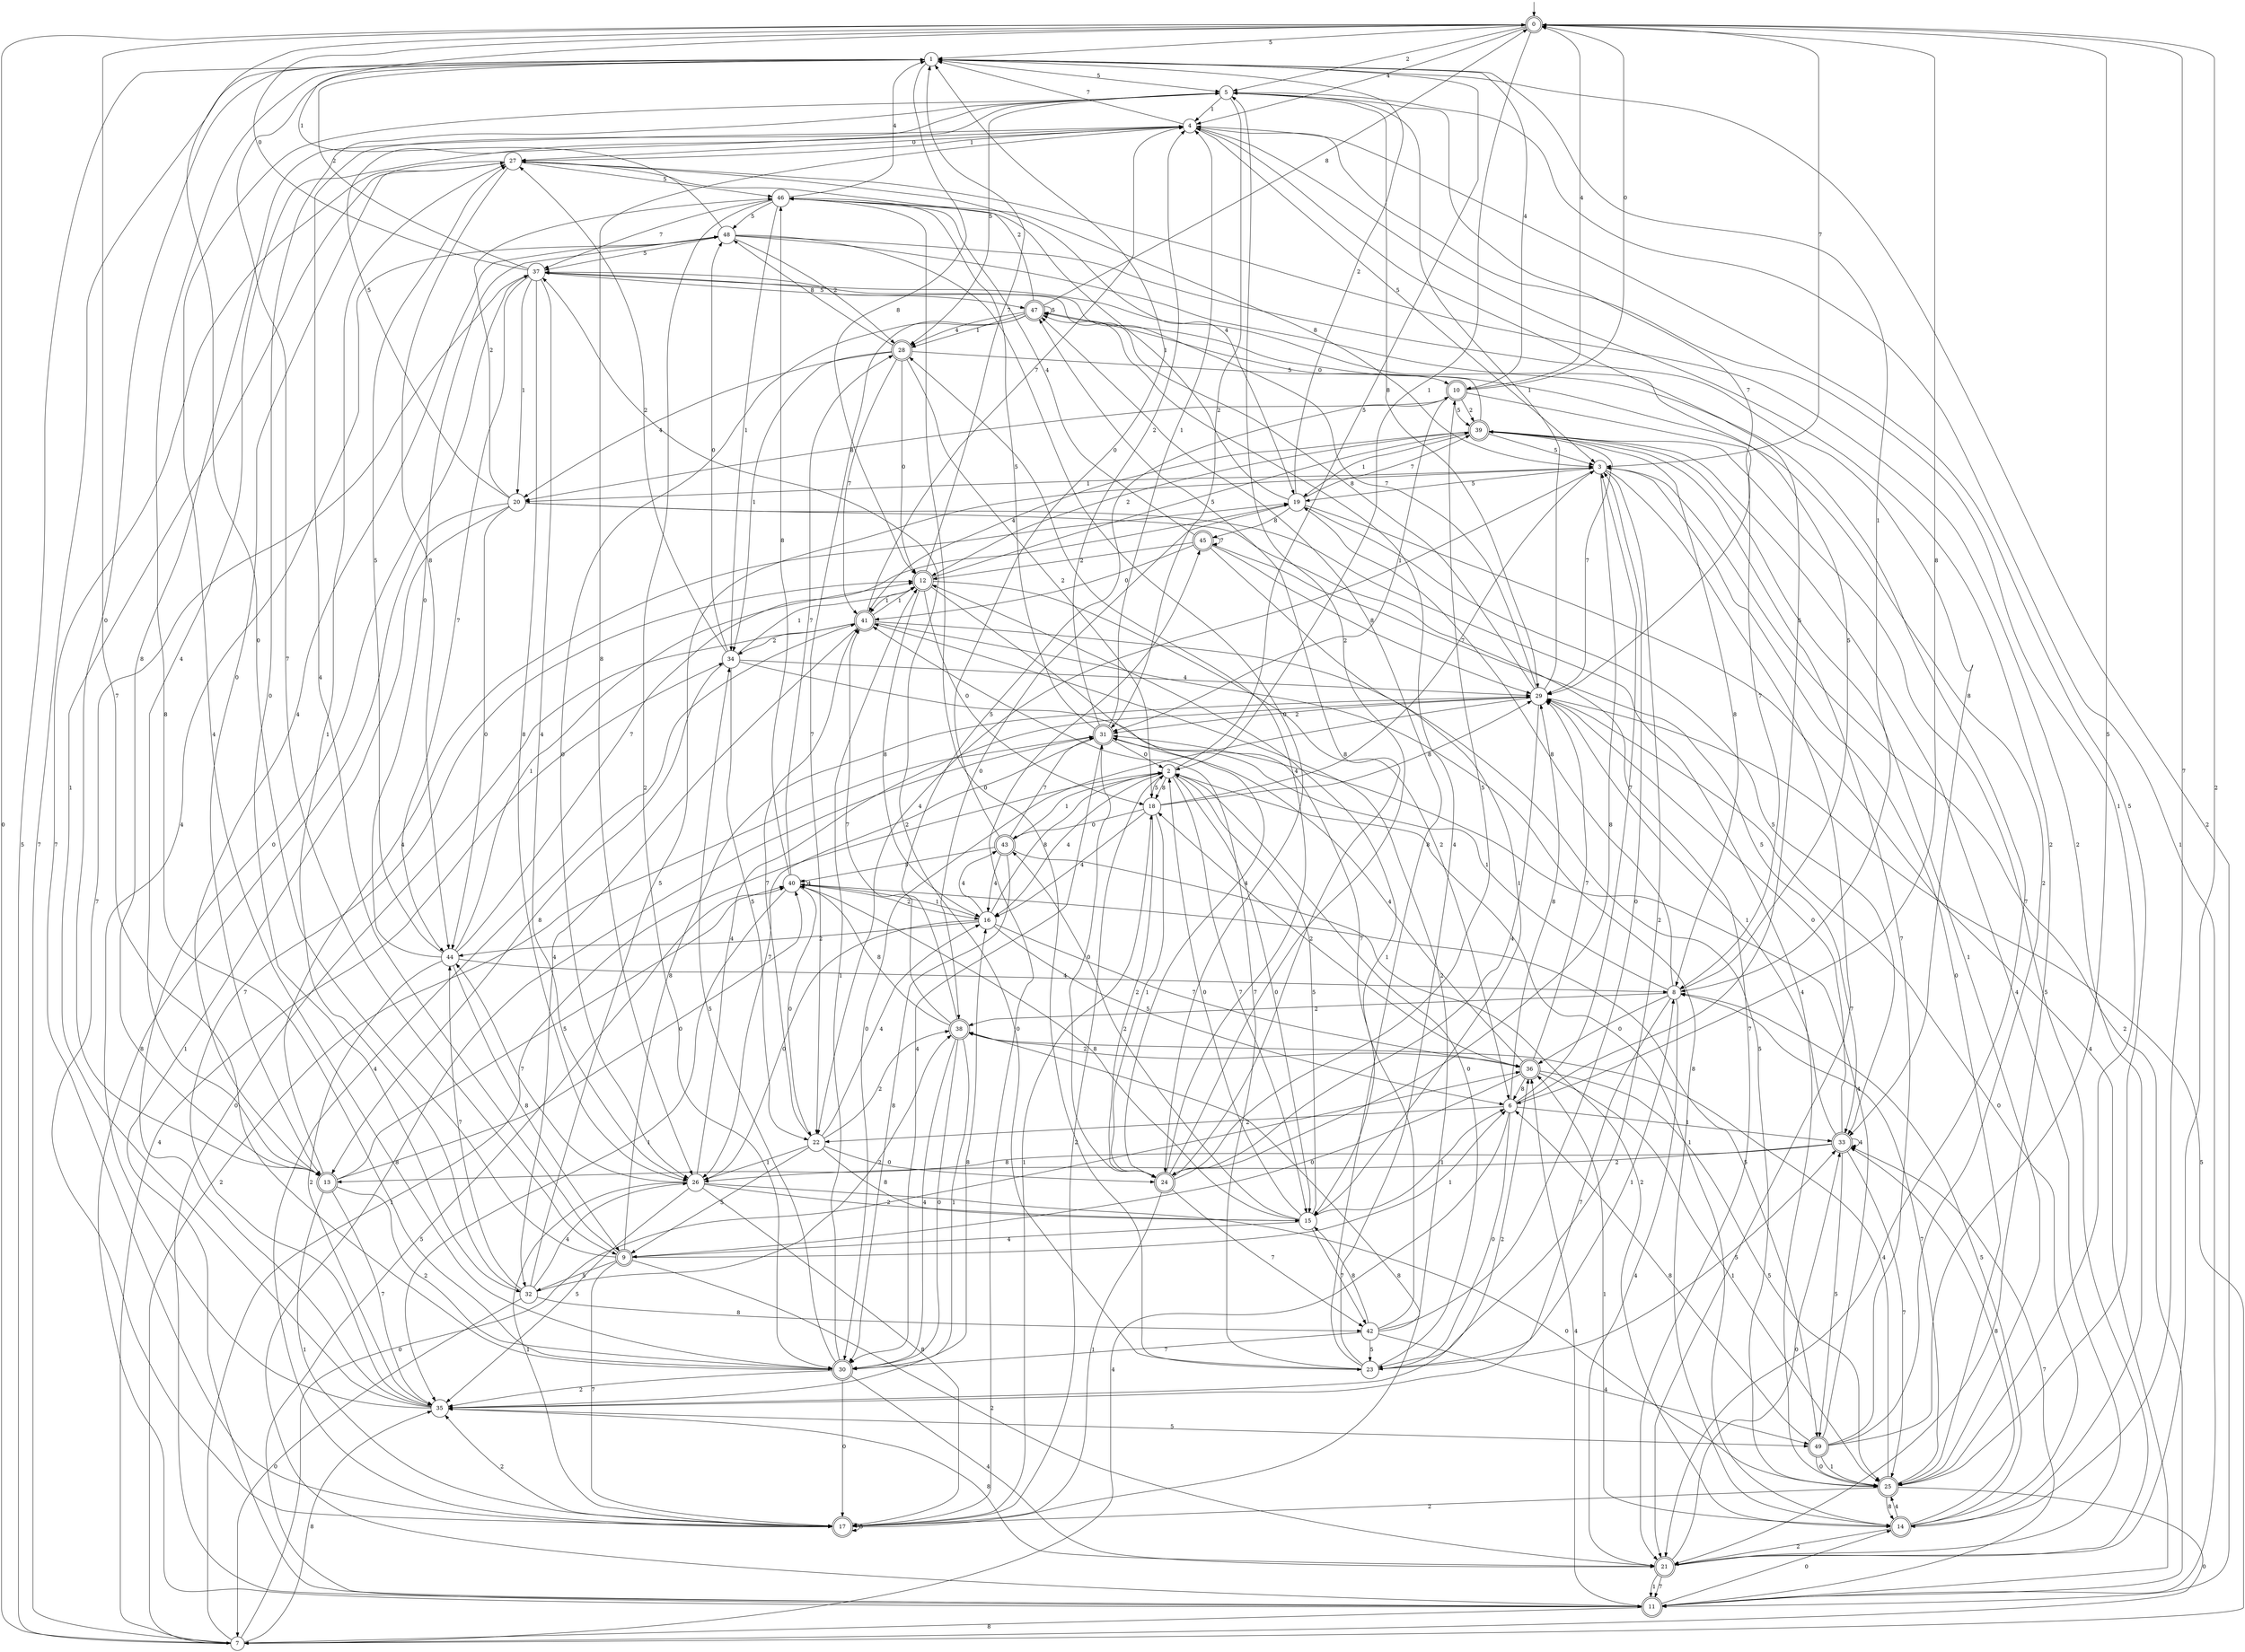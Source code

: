digraph g {

	s0 [shape="doublecircle" label="0"];
	s1 [shape="circle" label="1"];
	s2 [shape="circle" label="2"];
	s3 [shape="circle" label="3"];
	s4 [shape="circle" label="4"];
	s5 [shape="circle" label="5"];
	s6 [shape="circle" label="6"];
	s7 [shape="circle" label="7"];
	s8 [shape="circle" label="8"];
	s9 [shape="doublecircle" label="9"];
	s10 [shape="doublecircle" label="10"];
	s11 [shape="doublecircle" label="11"];
	s12 [shape="doublecircle" label="12"];
	s13 [shape="doublecircle" label="13"];
	s14 [shape="doublecircle" label="14"];
	s15 [shape="circle" label="15"];
	s16 [shape="circle" label="16"];
	s17 [shape="doublecircle" label="17"];
	s18 [shape="circle" label="18"];
	s19 [shape="circle" label="19"];
	s20 [shape="circle" label="20"];
	s21 [shape="doublecircle" label="21"];
	s22 [shape="circle" label="22"];
	s23 [shape="circle" label="23"];
	s24 [shape="doublecircle" label="24"];
	s25 [shape="doublecircle" label="25"];
	s26 [shape="circle" label="26"];
	s27 [shape="circle" label="27"];
	s28 [shape="doublecircle" label="28"];
	s29 [shape="circle" label="29"];
	s30 [shape="doublecircle" label="30"];
	s31 [shape="doublecircle" label="31"];
	s32 [shape="circle" label="32"];
	s33 [shape="doublecircle" label="33"];
	s34 [shape="circle" label="34"];
	s35 [shape="circle" label="35"];
	s36 [shape="doublecircle" label="36"];
	s37 [shape="circle" label="37"];
	s38 [shape="doublecircle" label="38"];
	s39 [shape="doublecircle" label="39"];
	s40 [shape="circle" label="40"];
	s41 [shape="doublecircle" label="41"];
	s42 [shape="circle" label="42"];
	s43 [shape="doublecircle" label="43"];
	s44 [shape="circle" label="44"];
	s45 [shape="doublecircle" label="45"];
	s46 [shape="circle" label="46"];
	s47 [shape="doublecircle" label="47"];
	s48 [shape="circle" label="48"];
	s49 [shape="doublecircle" label="49"];
	s0 -> s1 [label="5"];
	s0 -> s2 [label="1"];
	s0 -> s3 [label="7"];
	s0 -> s4 [label="4"];
	s0 -> s5 [label="2"];
	s0 -> s6 [label="8"];
	s0 -> s7 [label="0"];
	s1 -> s5 [label="5"];
	s1 -> s8 [label="1"];
	s1 -> s9 [label="7"];
	s1 -> s10 [label="4"];
	s1 -> s11 [label="2"];
	s1 -> s12 [label="8"];
	s1 -> s13 [label="0"];
	s2 -> s1 [label="5"];
	s2 -> s14 [label="1"];
	s2 -> s15 [label="7"];
	s2 -> s16 [label="4"];
	s2 -> s17 [label="2"];
	s2 -> s18 [label="8"];
	s2 -> s15 [label="0"];
	s3 -> s19 [label="5"];
	s3 -> s20 [label="1"];
	s3 -> s21 [label="7"];
	s3 -> s22 [label="4"];
	s3 -> s23 [label="2"];
	s3 -> s24 [label="8"];
	s3 -> s25 [label="0"];
	s4 -> s3 [label="5"];
	s4 -> s25 [label="1"];
	s4 -> s1 [label="7"];
	s4 -> s13 [label="4"];
	s4 -> s21 [label="2"];
	s4 -> s26 [label="8"];
	s4 -> s27 [label="0"];
	s5 -> s28 [label="5"];
	s5 -> s4 [label="1"];
	s5 -> s29 [label="7"];
	s5 -> s30 [label="4"];
	s5 -> s31 [label="2"];
	s5 -> s29 [label="8"];
	s5 -> s32 [label="0"];
	s6 -> s4 [label="5"];
	s6 -> s33 [label="1"];
	s6 -> s3 [label="7"];
	s6 -> s7 [label="4"];
	s6 -> s22 [label="2"];
	s6 -> s29 [label="8"];
	s6 -> s23 [label="0"];
	s7 -> s1 [label="5"];
	s7 -> s2 [label="1"];
	s7 -> s1 [label="7"];
	s7 -> s34 [label="4"];
	s7 -> s31 [label="2"];
	s7 -> s35 [label="8"];
	s7 -> s36 [label="0"];
	s8 -> s37 [label="5"];
	s8 -> s31 [label="1"];
	s8 -> s35 [label="7"];
	s8 -> s21 [label="4"];
	s8 -> s38 [label="2"];
	s8 -> s19 [label="8"];
	s8 -> s36 [label="0"];
	s9 -> s32 [label="5"];
	s9 -> s6 [label="1"];
	s9 -> s17 [label="7"];
	s9 -> s5 [label="4"];
	s9 -> s21 [label="2"];
	s9 -> s29 [label="8"];
	s9 -> s0 [label="0"];
	s10 -> s39 [label="5"];
	s10 -> s31 [label="1"];
	s10 -> s8 [label="7"];
	s10 -> s0 [label="4"];
	s10 -> s39 [label="2"];
	s10 -> s20 [label="8"];
	s10 -> s0 [label="0"];
	s11 -> s40 [label="5"];
	s11 -> s5 [label="1"];
	s11 -> s33 [label="7"];
	s11 -> s36 [label="4"];
	s11 -> s3 [label="2"];
	s11 -> s7 [label="8"];
	s11 -> s14 [label="0"];
	s12 -> s39 [label="5"];
	s12 -> s41 [label="1"];
	s12 -> s1 [label="7"];
	s12 -> s24 [label="4"];
	s12 -> s6 [label="2"];
	s12 -> s16 [label="8"];
	s12 -> s18 [label="0"];
	s13 -> s40 [label="5"];
	s13 -> s17 [label="1"];
	s13 -> s35 [label="7"];
	s13 -> s19 [label="4"];
	s13 -> s30 [label="2"];
	s13 -> s4 [label="8"];
	s13 -> s40 [label="0"];
	s14 -> s8 [label="5"];
	s14 -> s36 [label="1"];
	s14 -> s0 [label="7"];
	s14 -> s25 [label="4"];
	s14 -> s21 [label="2"];
	s14 -> s33 [label="8"];
	s14 -> s29 [label="0"];
	s15 -> s2 [label="5"];
	s15 -> s6 [label="1"];
	s15 -> s42 [label="7"];
	s15 -> s9 [label="4"];
	s15 -> s43 [label="2"];
	s15 -> s40 [label="8"];
	s15 -> s2 [label="0"];
	s16 -> s6 [label="5"];
	s16 -> s40 [label="1"];
	s16 -> s36 [label="7"];
	s16 -> s43 [label="4"];
	s16 -> s44 [label="2"];
	s16 -> s2 [label="8"];
	s16 -> s26 [label="0"];
	s17 -> s17 [label="5"];
	s17 -> s18 [label="1"];
	s17 -> s37 [label="7"];
	s17 -> s41 [label="4"];
	s17 -> s35 [label="2"];
	s17 -> s38 [label="8"];
	s17 -> s45 [label="0"];
	s18 -> s2 [label="5"];
	s18 -> s24 [label="1"];
	s18 -> s3 [label="7"];
	s18 -> s16 [label="4"];
	s18 -> s24 [label="2"];
	s18 -> s29 [label="8"];
	s18 -> s43 [label="0"];
	s19 -> s33 [label="5"];
	s19 -> s46 [label="1"];
	s19 -> s39 [label="7"];
	s19 -> s11 [label="4"];
	s19 -> s1 [label="2"];
	s19 -> s45 [label="8"];
	s19 -> s38 [label="0"];
	s20 -> s5 [label="5"];
	s20 -> s11 [label="1"];
	s20 -> s21 [label="7"];
	s20 -> s25 [label="4"];
	s20 -> s46 [label="2"];
	s20 -> s11 [label="8"];
	s20 -> s44 [label="0"];
	s21 -> s39 [label="5"];
	s21 -> s11 [label="1"];
	s21 -> s11 [label="7"];
	s21 -> s39 [label="4"];
	s21 -> s0 [label="2"];
	s21 -> s35 [label="8"];
	s21 -> s33 [label="0"];
	s22 -> s9 [label="5"];
	s22 -> s26 [label="1"];
	s22 -> s41 [label="7"];
	s22 -> s16 [label="4"];
	s22 -> s38 [label="2"];
	s22 -> s15 [label="8"];
	s22 -> s24 [label="0"];
	s23 -> s33 [label="5"];
	s23 -> s8 [label="1"];
	s23 -> s41 [label="7"];
	s23 -> s47 [label="4"];
	s23 -> s37 [label="2"];
	s23 -> s47 [label="8"];
	s23 -> s2 [label="0"];
	s24 -> s10 [label="5"];
	s24 -> s17 [label="1"];
	s24 -> s42 [label="7"];
	s24 -> s28 [label="4"];
	s24 -> s5 [label="2"];
	s24 -> s47 [label="8"];
	s24 -> s31 [label="0"];
	s25 -> s4 [label="5"];
	s25 -> s39 [label="1"];
	s25 -> s8 [label="7"];
	s25 -> s38 [label="4"];
	s25 -> s17 [label="2"];
	s25 -> s14 [label="8"];
	s25 -> s7 [label="0"];
	s26 -> s35 [label="5"];
	s26 -> s17 [label="1"];
	s26 -> s44 [label="7"];
	s26 -> s29 [label="4"];
	s26 -> s15 [label="2"];
	s26 -> s17 [label="8"];
	s26 -> s25 [label="0"];
	s27 -> s46 [label="5"];
	s27 -> s4 [label="1"];
	s27 -> s17 [label="7"];
	s27 -> s19 [label="4"];
	s27 -> s14 [label="2"];
	s27 -> s44 [label="8"];
	s27 -> s13 [label="0"];
	s28 -> s10 [label="5"];
	s28 -> s34 [label="1"];
	s28 -> s41 [label="7"];
	s28 -> s20 [label="4"];
	s28 -> s18 [label="2"];
	s28 -> s48 [label="8"];
	s28 -> s12 [label="0"];
	s29 -> s7 [label="5"];
	s29 -> s5 [label="1"];
	s29 -> s37 [label="7"];
	s29 -> s24 [label="4"];
	s29 -> s31 [label="2"];
	s29 -> s37 [label="8"];
	s29 -> s30 [label="0"];
	s30 -> s34 [label="5"];
	s30 -> s12 [label="1"];
	s30 -> s0 [label="7"];
	s30 -> s21 [label="4"];
	s30 -> s35 [label="2"];
	s30 -> s1 [label="8"];
	s30 -> s17 [label="0"];
	s31 -> s46 [label="5"];
	s31 -> s4 [label="1"];
	s31 -> s26 [label="7"];
	s31 -> s30 [label="4"];
	s31 -> s4 [label="2"];
	s31 -> s11 [label="8"];
	s31 -> s2 [label="0"];
	s32 -> s3 [label="5"];
	s32 -> s27 [label="1"];
	s32 -> s44 [label="7"];
	s32 -> s26 [label="4"];
	s32 -> s38 [label="2"];
	s32 -> s42 [label="8"];
	s32 -> s7 [label="0"];
	s33 -> s49 [label="5"];
	s33 -> s29 [label="1"];
	s33 -> s25 [label="7"];
	s33 -> s33 [label="4"];
	s33 -> s26 [label="2"];
	s33 -> s13 [label="8"];
	s33 -> s29 [label="0"];
	s34 -> s22 [label="5"];
	s34 -> s12 [label="1"];
	s34 -> s15 [label="7"];
	s34 -> s29 [label="4"];
	s34 -> s27 [label="2"];
	s34 -> s13 [label="8"];
	s34 -> s48 [label="0"];
	s35 -> s49 [label="5"];
	s35 -> s27 [label="1"];
	s35 -> s12 [label="7"];
	s35 -> s48 [label="4"];
	s35 -> s36 [label="2"];
	s35 -> s16 [label="8"];
	s35 -> s37 [label="0"];
	s36 -> s25 [label="5"];
	s36 -> s25 [label="1"];
	s36 -> s29 [label="7"];
	s36 -> s31 [label="4"];
	s36 -> s18 [label="2"];
	s36 -> s6 [label="8"];
	s36 -> s9 [label="0"];
	s37 -> s47 [label="5"];
	s37 -> s20 [label="1"];
	s37 -> s44 [label="7"];
	s37 -> s26 [label="4"];
	s37 -> s1 [label="2"];
	s37 -> s26 [label="8"];
	s37 -> s0 [label="0"];
	s38 -> s10 [label="5"];
	s38 -> s30 [label="1"];
	s38 -> s41 [label="7"];
	s38 -> s30 [label="4"];
	s38 -> s36 [label="2"];
	s38 -> s40 [label="8"];
	s38 -> s30 [label="0"];
	s39 -> s3 [label="5"];
	s39 -> s19 [label="1"];
	s39 -> s29 [label="7"];
	s39 -> s41 [label="4"];
	s39 -> s12 [label="2"];
	s39 -> s8 [label="8"];
	s39 -> s47 [label="0"];
	s40 -> s49 [label="5"];
	s40 -> s35 [label="1"];
	s40 -> s28 [label="7"];
	s40 -> s40 [label="4"];
	s40 -> s16 [label="2"];
	s40 -> s46 [label="8"];
	s40 -> s22 [label="0"];
	s41 -> s25 [label="5"];
	s41 -> s12 [label="1"];
	s41 -> s4 [label="7"];
	s41 -> s32 [label="4"];
	s41 -> s34 [label="2"];
	s41 -> s14 [label="8"];
	s41 -> s11 [label="0"];
	s42 -> s23 [label="5"];
	s42 -> s12 [label="1"];
	s42 -> s30 [label="7"];
	s42 -> s49 [label="4"];
	s42 -> s41 [label="2"];
	s42 -> s15 [label="8"];
	s42 -> s3 [label="0"];
	s43 -> s40 [label="5"];
	s43 -> s2 [label="1"];
	s43 -> s31 [label="7"];
	s43 -> s16 [label="4"];
	s43 -> s14 [label="2"];
	s43 -> s30 [label="8"];
	s43 -> s1 [label="0"];
	s44 -> s27 [label="5"];
	s44 -> s12 [label="1"];
	s44 -> s19 [label="7"];
	s44 -> s8 [label="4"];
	s44 -> s35 [label="2"];
	s44 -> s9 [label="8"];
	s44 -> s48 [label="0"];
	s45 -> s33 [label="5"];
	s45 -> s15 [label="1"];
	s45 -> s45 [label="7"];
	s45 -> s46 [label="4"];
	s45 -> s12 [label="2"];
	s45 -> s29 [label="8"];
	s45 -> s41 [label="0"];
	s46 -> s48 [label="5"];
	s46 -> s34 [label="1"];
	s46 -> s37 [label="7"];
	s46 -> s1 [label="4"];
	s46 -> s30 [label="2"];
	s46 -> s3 [label="8"];
	s46 -> s23 [label="0"];
	s47 -> s47 [label="5"];
	s47 -> s28 [label="1"];
	s47 -> s22 [label="7"];
	s47 -> s28 [label="4"];
	s47 -> s27 [label="2"];
	s47 -> s0 [label="8"];
	s47 -> s26 [label="0"];
	s48 -> s37 [label="5"];
	s48 -> s0 [label="1"];
	s48 -> s21 [label="7"];
	s48 -> s13 [label="4"];
	s48 -> s28 [label="2"];
	s48 -> s33 [label="8"];
	s48 -> s24 [label="0"];
	s49 -> s0 [label="5"];
	s49 -> s25 [label="1"];
	s49 -> s39 [label="7"];
	s49 -> s31 [label="4"];
	s49 -> s47 [label="2"];
	s49 -> s6 [label="8"];
	s49 -> s25 [label="0"];

__start0 [label="" shape="none" width="0" height="0"];
__start0 -> s0;

}
